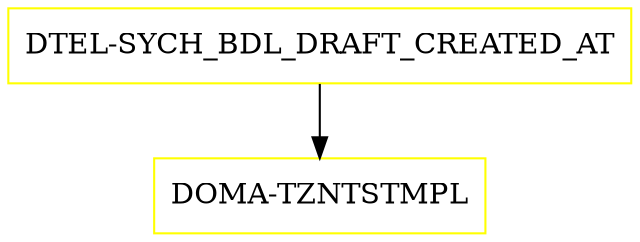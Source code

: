 digraph G {
  "DTEL-SYCH_BDL_DRAFT_CREATED_AT" [shape=box,color=yellow];
  "DOMA-TZNTSTMPL" [shape=box,color=yellow,URL="./DOMA_TZNTSTMPL.html"];
  "DTEL-SYCH_BDL_DRAFT_CREATED_AT" -> "DOMA-TZNTSTMPL";
}
